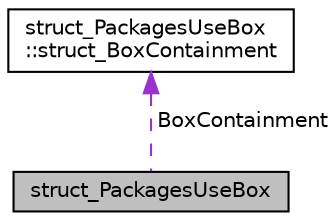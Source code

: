 digraph "struct_PackagesUseBox"
{
  edge [fontname="Helvetica",fontsize="10",labelfontname="Helvetica",labelfontsize="10"];
  node [fontname="Helvetica",fontsize="10",shape=record];
  Node1 [label="struct_PackagesUseBox",height=0.2,width=0.4,color="black", fillcolor="grey75", style="filled", fontcolor="black"];
  Node2 -> Node1 [dir="back",color="darkorchid3",fontsize="10",style="dashed",label=" BoxContainment" ,fontname="Helvetica"];
  Node2 [label="struct_PackagesUseBox\l::struct_BoxContainment",height=0.2,width=0.4,color="black", fillcolor="white", style="filled",URL="$structstruct___packages_use_box_1_1struct___box_containment.html",tooltip="Structure de donnée de l&#39;application LC, inclus dans une \"struct_PackagesUseBox\" utilisée pour rensei..."];
}
